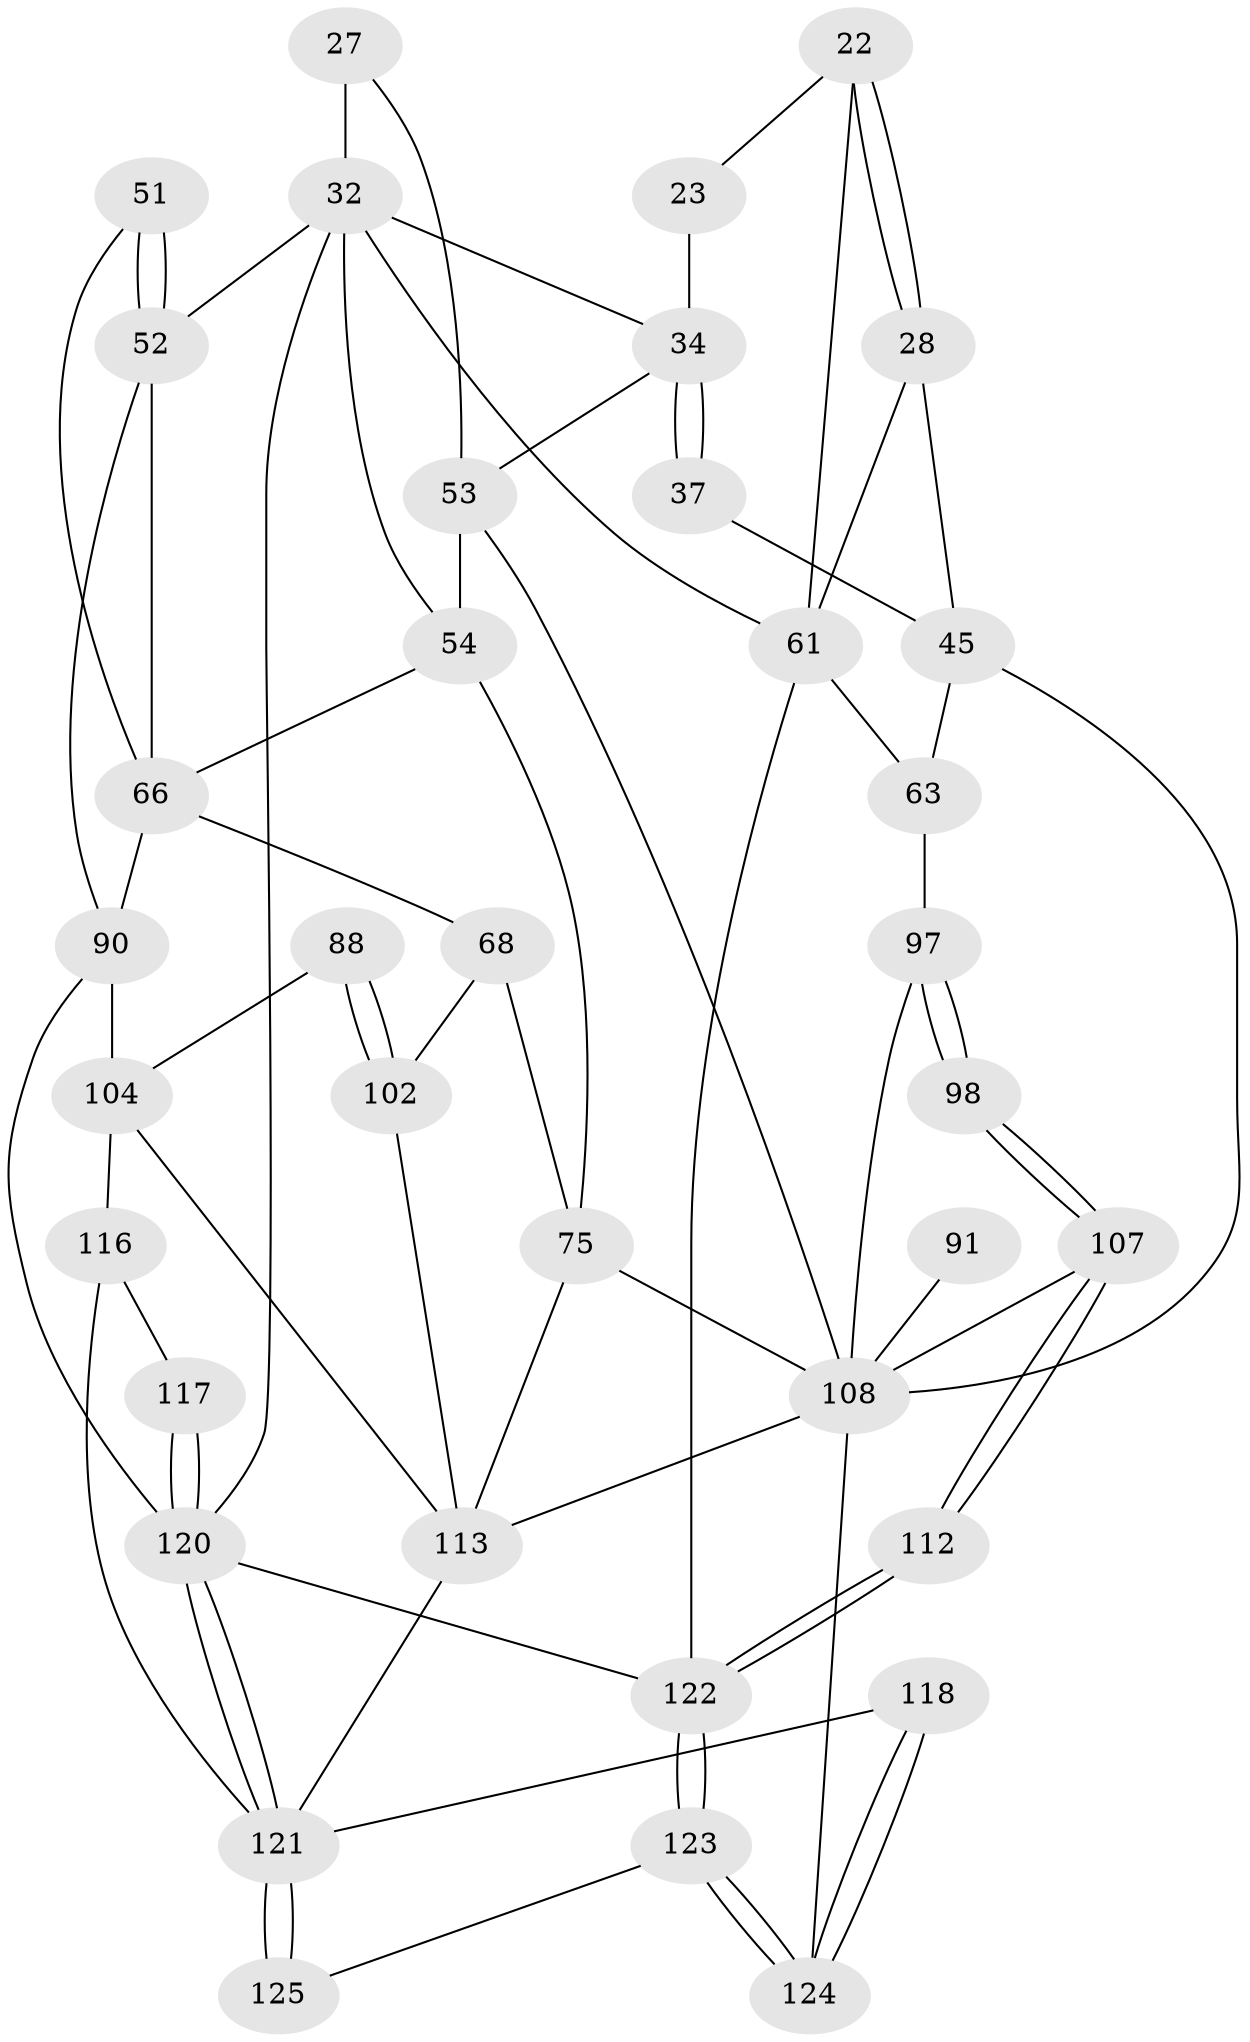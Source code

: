 // original degree distribution, {3: 0.016, 6: 0.2, 5: 0.56, 4: 0.224}
// Generated by graph-tools (version 1.1) at 2025/06/03/04/25 22:06:58]
// undirected, 37 vertices, 77 edges
graph export_dot {
graph [start="1"]
  node [color=gray90,style=filled];
  22 [pos="+0.8383656835924312+0.19012926149665285",super="+18"];
  23 [pos="+0.7765733665784433+0.14991871101465815",super="+8"];
  27 [pos="+0.39955501714100766+0.16108976236276493",super="+13+12"];
  28 [pos="+0.8461051087417044+0.1969195736696756",super="+20"];
  32 [pos="+0.27547075585074043+0.1840292105278788",super="+31+15+10"];
  34 [pos="+0.6342680190863329+0.3384988580195033",super="+30+33"];
  37 [pos="+0.6771232409324353+0.3217392832573083"];
  45 [pos="+0.8306918577533593+0.37579731358652824",super="+39+42"];
  51 [pos="+0.09436339510120885+0.3588194682533918"];
  52 [pos="+0+0.36145444509680347",super="+17+41+40"];
  53 [pos="+0.5923743312384487+0.37661447270408965",super="+36+35+26"];
  54 [pos="+0.491930800143888+0.4143988982987115",super="+49"];
  61 [pos="+1+0.5201495139995184",super="+60+2"];
  63 [pos="+0.9245486924050581+0.5688426070510167",super="+44+62+43"];
  66 [pos="+0.14646417263791953+0.422401338524092",super="+65+55"];
  68 [pos="+0.2841735549249026+0.5332294923450639"];
  75 [pos="+0.5262104953859489+0.5738754382215969",super="+56+67"];
  88 [pos="+0.1902013600202252+0.6250634503919458"];
  90 [pos="+0+0.6055480663434804",super="+77"];
  91 [pos="+0.6218374558480041+0.6043227650305155"];
  97 [pos="+0.8618626238504272+0.7037063657963761",super="+83+94"];
  98 [pos="+0.8476530029838293+0.7350240059738324"];
  102 [pos="+0.19474779722164226+0.733050372271363",super="+101+87"];
  104 [pos="+0.13283817924627964+0.7758004532009926",super="+92"];
  107 [pos="+0.8391575488744072+0.7936841230950155"];
  108 [pos="+0.8067826926013771+0.8079832706690867",super="+99+93+74"];
  112 [pos="+0.924993532254512+0.8507883507237088"];
  113 [pos="+0.2257990946728973+0.8236459275980149",super="+100+103+81+82"];
  116 [pos="+0.05460760202352689+0.8970002832004988",super="+105"];
  117 [pos="+0.04321353036126278+0.8986331356215117",super="+106"];
  118 [pos="+0.3423493113275226+0.9224609674792434"];
  120 [pos="+0+1",super="+80+79"];
  121 [pos="+0.10515516667695043+1",super="+115+114+119"];
  122 [pos="+0.8470019666970914+1",super="+111"];
  123 [pos="+0.62853849513919+1"];
  124 [pos="+0.6207850964632609+1",super="+109+110"];
  125 [pos="+0.185788400676094+1"];
  22 -- 23 [weight=2];
  22 -- 28 [weight=2];
  22 -- 28;
  22 -- 61;
  23 -- 34 [weight=2];
  27 -- 32 [weight=4];
  27 -- 53 [weight=2];
  28 -- 61;
  28 -- 45 [weight=2];
  32 -- 52 [weight=3];
  32 -- 120;
  32 -- 61;
  32 -- 54;
  32 -- 34;
  34 -- 37 [weight=2];
  34 -- 37;
  34 -- 53 [weight=2];
  37 -- 45;
  45 -- 63 [weight=2];
  45 -- 108;
  51 -- 52 [weight=2];
  51 -- 52;
  51 -- 66;
  52 -- 90;
  52 -- 66;
  53 -- 54 [weight=2];
  53 -- 108 [weight=2];
  54 -- 75 [weight=2];
  54 -- 66 [weight=2];
  61 -- 122 [weight=2];
  61 -- 63 [weight=2];
  63 -- 97 [weight=2];
  66 -- 68;
  66 -- 90 [weight=2];
  68 -- 102;
  68 -- 75;
  75 -- 113 [weight=2];
  75 -- 108;
  88 -- 102 [weight=2];
  88 -- 102;
  88 -- 104;
  90 -- 120 [weight=2];
  90 -- 104 [weight=2];
  91 -- 108 [weight=3];
  97 -- 98 [weight=2];
  97 -- 98;
  97 -- 108 [weight=3];
  98 -- 107;
  98 -- 107;
  102 -- 113 [weight=2];
  104 -- 116;
  104 -- 113;
  107 -- 108;
  107 -- 112;
  107 -- 112;
  108 -- 124 [weight=2];
  108 -- 113;
  112 -- 122 [weight=2];
  112 -- 122;
  113 -- 121;
  116 -- 117 [weight=2];
  116 -- 121;
  117 -- 120 [weight=2];
  117 -- 120;
  118 -- 124 [weight=2];
  118 -- 124;
  118 -- 121;
  120 -- 121;
  120 -- 121;
  120 -- 122;
  121 -- 125 [weight=2];
  121 -- 125;
  122 -- 123;
  122 -- 123;
  123 -- 124;
  123 -- 124;
  123 -- 125;
}
